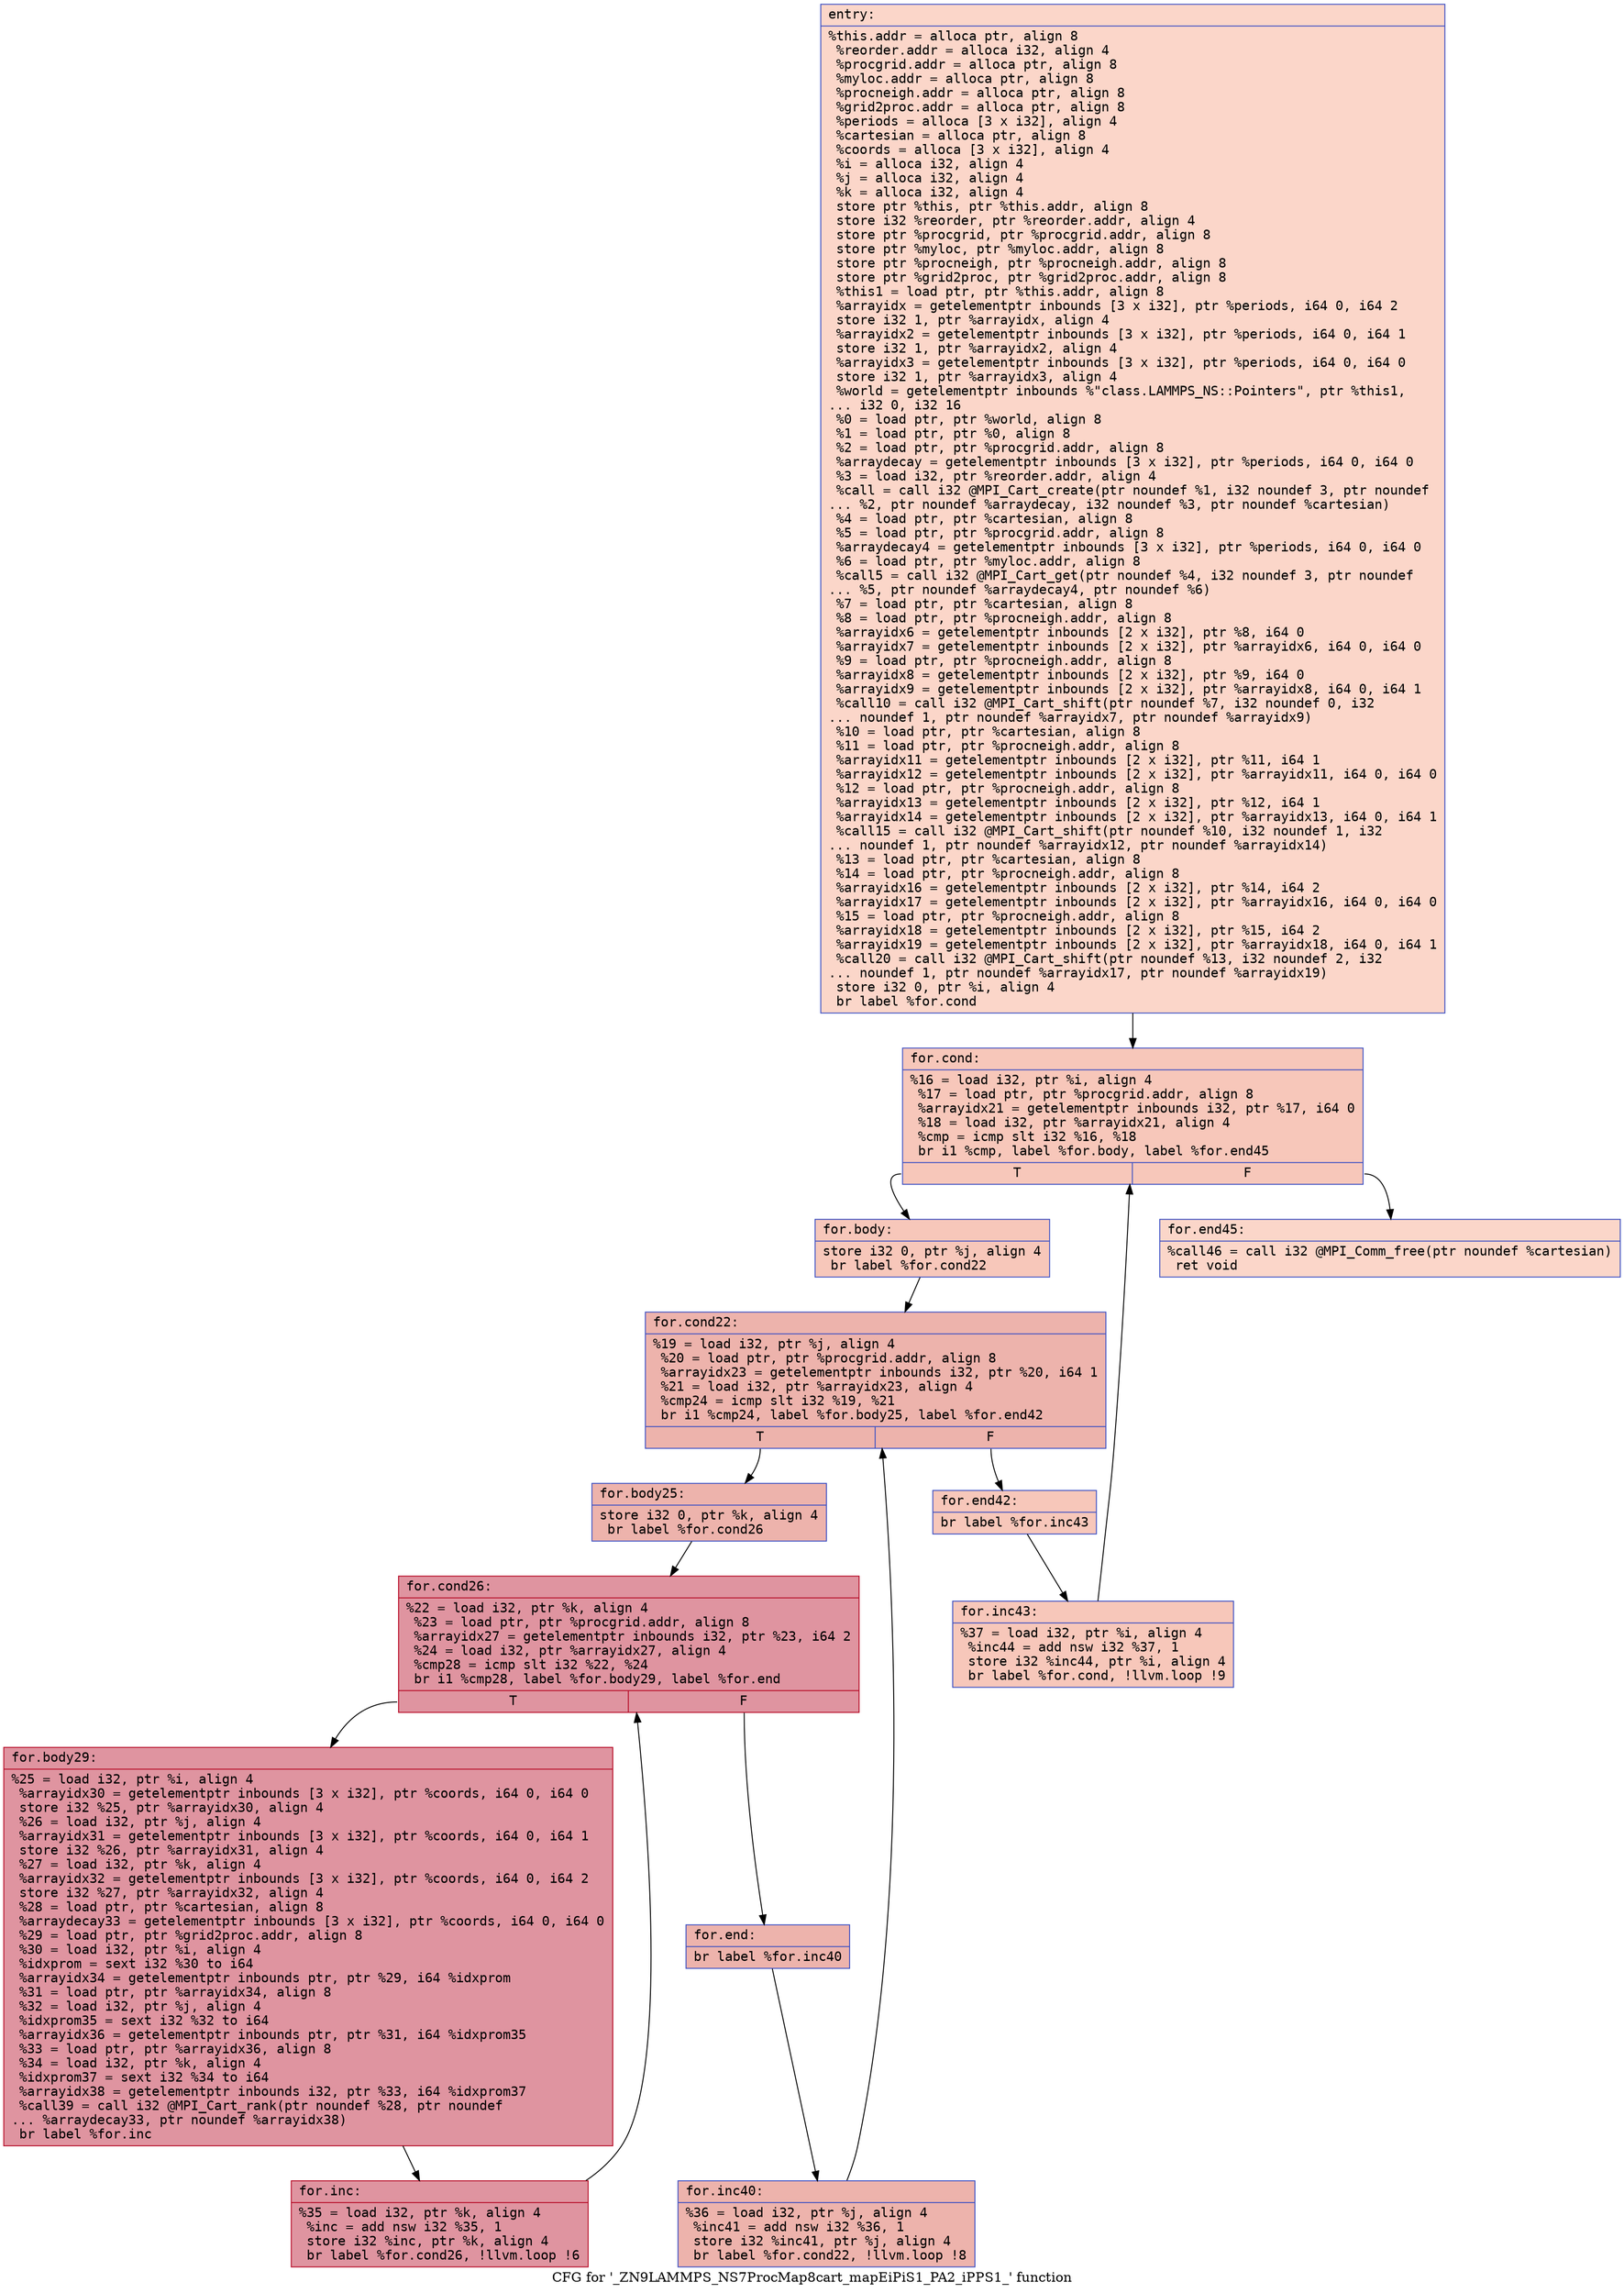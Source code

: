 digraph "CFG for '_ZN9LAMMPS_NS7ProcMap8cart_mapEiPiS1_PA2_iPPS1_' function" {
	label="CFG for '_ZN9LAMMPS_NS7ProcMap8cart_mapEiPiS1_PA2_iPPS1_' function";

	Node0x56099a539c60 [shape=record,color="#3d50c3ff", style=filled, fillcolor="#f6a38570" fontname="Courier",label="{entry:\l|  %this.addr = alloca ptr, align 8\l  %reorder.addr = alloca i32, align 4\l  %procgrid.addr = alloca ptr, align 8\l  %myloc.addr = alloca ptr, align 8\l  %procneigh.addr = alloca ptr, align 8\l  %grid2proc.addr = alloca ptr, align 8\l  %periods = alloca [3 x i32], align 4\l  %cartesian = alloca ptr, align 8\l  %coords = alloca [3 x i32], align 4\l  %i = alloca i32, align 4\l  %j = alloca i32, align 4\l  %k = alloca i32, align 4\l  store ptr %this, ptr %this.addr, align 8\l  store i32 %reorder, ptr %reorder.addr, align 4\l  store ptr %procgrid, ptr %procgrid.addr, align 8\l  store ptr %myloc, ptr %myloc.addr, align 8\l  store ptr %procneigh, ptr %procneigh.addr, align 8\l  store ptr %grid2proc, ptr %grid2proc.addr, align 8\l  %this1 = load ptr, ptr %this.addr, align 8\l  %arrayidx = getelementptr inbounds [3 x i32], ptr %periods, i64 0, i64 2\l  store i32 1, ptr %arrayidx, align 4\l  %arrayidx2 = getelementptr inbounds [3 x i32], ptr %periods, i64 0, i64 1\l  store i32 1, ptr %arrayidx2, align 4\l  %arrayidx3 = getelementptr inbounds [3 x i32], ptr %periods, i64 0, i64 0\l  store i32 1, ptr %arrayidx3, align 4\l  %world = getelementptr inbounds %\"class.LAMMPS_NS::Pointers\", ptr %this1,\l... i32 0, i32 16\l  %0 = load ptr, ptr %world, align 8\l  %1 = load ptr, ptr %0, align 8\l  %2 = load ptr, ptr %procgrid.addr, align 8\l  %arraydecay = getelementptr inbounds [3 x i32], ptr %periods, i64 0, i64 0\l  %3 = load i32, ptr %reorder.addr, align 4\l  %call = call i32 @MPI_Cart_create(ptr noundef %1, i32 noundef 3, ptr noundef\l... %2, ptr noundef %arraydecay, i32 noundef %3, ptr noundef %cartesian)\l  %4 = load ptr, ptr %cartesian, align 8\l  %5 = load ptr, ptr %procgrid.addr, align 8\l  %arraydecay4 = getelementptr inbounds [3 x i32], ptr %periods, i64 0, i64 0\l  %6 = load ptr, ptr %myloc.addr, align 8\l  %call5 = call i32 @MPI_Cart_get(ptr noundef %4, i32 noundef 3, ptr noundef\l... %5, ptr noundef %arraydecay4, ptr noundef %6)\l  %7 = load ptr, ptr %cartesian, align 8\l  %8 = load ptr, ptr %procneigh.addr, align 8\l  %arrayidx6 = getelementptr inbounds [2 x i32], ptr %8, i64 0\l  %arrayidx7 = getelementptr inbounds [2 x i32], ptr %arrayidx6, i64 0, i64 0\l  %9 = load ptr, ptr %procneigh.addr, align 8\l  %arrayidx8 = getelementptr inbounds [2 x i32], ptr %9, i64 0\l  %arrayidx9 = getelementptr inbounds [2 x i32], ptr %arrayidx8, i64 0, i64 1\l  %call10 = call i32 @MPI_Cart_shift(ptr noundef %7, i32 noundef 0, i32\l... noundef 1, ptr noundef %arrayidx7, ptr noundef %arrayidx9)\l  %10 = load ptr, ptr %cartesian, align 8\l  %11 = load ptr, ptr %procneigh.addr, align 8\l  %arrayidx11 = getelementptr inbounds [2 x i32], ptr %11, i64 1\l  %arrayidx12 = getelementptr inbounds [2 x i32], ptr %arrayidx11, i64 0, i64 0\l  %12 = load ptr, ptr %procneigh.addr, align 8\l  %arrayidx13 = getelementptr inbounds [2 x i32], ptr %12, i64 1\l  %arrayidx14 = getelementptr inbounds [2 x i32], ptr %arrayidx13, i64 0, i64 1\l  %call15 = call i32 @MPI_Cart_shift(ptr noundef %10, i32 noundef 1, i32\l... noundef 1, ptr noundef %arrayidx12, ptr noundef %arrayidx14)\l  %13 = load ptr, ptr %cartesian, align 8\l  %14 = load ptr, ptr %procneigh.addr, align 8\l  %arrayidx16 = getelementptr inbounds [2 x i32], ptr %14, i64 2\l  %arrayidx17 = getelementptr inbounds [2 x i32], ptr %arrayidx16, i64 0, i64 0\l  %15 = load ptr, ptr %procneigh.addr, align 8\l  %arrayidx18 = getelementptr inbounds [2 x i32], ptr %15, i64 2\l  %arrayidx19 = getelementptr inbounds [2 x i32], ptr %arrayidx18, i64 0, i64 1\l  %call20 = call i32 @MPI_Cart_shift(ptr noundef %13, i32 noundef 2, i32\l... noundef 1, ptr noundef %arrayidx17, ptr noundef %arrayidx19)\l  store i32 0, ptr %i, align 4\l  br label %for.cond\l}"];
	Node0x56099a539c60 -> Node0x56099a53d410[tooltip="entry -> for.cond\nProbability 100.00%" ];
	Node0x56099a53d410 [shape=record,color="#3d50c3ff", style=filled, fillcolor="#ec7f6370" fontname="Courier",label="{for.cond:\l|  %16 = load i32, ptr %i, align 4\l  %17 = load ptr, ptr %procgrid.addr, align 8\l  %arrayidx21 = getelementptr inbounds i32, ptr %17, i64 0\l  %18 = load i32, ptr %arrayidx21, align 4\l  %cmp = icmp slt i32 %16, %18\l  br i1 %cmp, label %for.body, label %for.end45\l|{<s0>T|<s1>F}}"];
	Node0x56099a53d410:s0 -> Node0x56099a53d740[tooltip="for.cond -> for.body\nProbability 96.88%" ];
	Node0x56099a53d410:s1 -> Node0x56099a53d7c0[tooltip="for.cond -> for.end45\nProbability 3.12%" ];
	Node0x56099a53d740 [shape=record,color="#3d50c3ff", style=filled, fillcolor="#ec7f6370" fontname="Courier",label="{for.body:\l|  store i32 0, ptr %j, align 4\l  br label %for.cond22\l}"];
	Node0x56099a53d740 -> Node0x56099a53d990[tooltip="for.body -> for.cond22\nProbability 100.00%" ];
	Node0x56099a53d990 [shape=record,color="#3d50c3ff", style=filled, fillcolor="#d6524470" fontname="Courier",label="{for.cond22:\l|  %19 = load i32, ptr %j, align 4\l  %20 = load ptr, ptr %procgrid.addr, align 8\l  %arrayidx23 = getelementptr inbounds i32, ptr %20, i64 1\l  %21 = load i32, ptr %arrayidx23, align 4\l  %cmp24 = icmp slt i32 %19, %21\l  br i1 %cmp24, label %for.body25, label %for.end42\l|{<s0>T|<s1>F}}"];
	Node0x56099a53d990:s0 -> Node0x56099a53e030[tooltip="for.cond22 -> for.body25\nProbability 96.88%" ];
	Node0x56099a53d990:s1 -> Node0x56099a53e0b0[tooltip="for.cond22 -> for.end42\nProbability 3.12%" ];
	Node0x56099a53e030 [shape=record,color="#3d50c3ff", style=filled, fillcolor="#d6524470" fontname="Courier",label="{for.body25:\l|  store i32 0, ptr %k, align 4\l  br label %for.cond26\l}"];
	Node0x56099a53e030 -> Node0x56099a53e280[tooltip="for.body25 -> for.cond26\nProbability 100.00%" ];
	Node0x56099a53e280 [shape=record,color="#b70d28ff", style=filled, fillcolor="#b70d2870" fontname="Courier",label="{for.cond26:\l|  %22 = load i32, ptr %k, align 4\l  %23 = load ptr, ptr %procgrid.addr, align 8\l  %arrayidx27 = getelementptr inbounds i32, ptr %23, i64 2\l  %24 = load i32, ptr %arrayidx27, align 4\l  %cmp28 = icmp slt i32 %22, %24\l  br i1 %cmp28, label %for.body29, label %for.end\l|{<s0>T|<s1>F}}"];
	Node0x56099a53e280:s0 -> Node0x56099a53e5e0[tooltip="for.cond26 -> for.body29\nProbability 96.88%" ];
	Node0x56099a53e280:s1 -> Node0x56099a53e660[tooltip="for.cond26 -> for.end\nProbability 3.12%" ];
	Node0x56099a53e5e0 [shape=record,color="#b70d28ff", style=filled, fillcolor="#b70d2870" fontname="Courier",label="{for.body29:\l|  %25 = load i32, ptr %i, align 4\l  %arrayidx30 = getelementptr inbounds [3 x i32], ptr %coords, i64 0, i64 0\l  store i32 %25, ptr %arrayidx30, align 4\l  %26 = load i32, ptr %j, align 4\l  %arrayidx31 = getelementptr inbounds [3 x i32], ptr %coords, i64 0, i64 1\l  store i32 %26, ptr %arrayidx31, align 4\l  %27 = load i32, ptr %k, align 4\l  %arrayidx32 = getelementptr inbounds [3 x i32], ptr %coords, i64 0, i64 2\l  store i32 %27, ptr %arrayidx32, align 4\l  %28 = load ptr, ptr %cartesian, align 8\l  %arraydecay33 = getelementptr inbounds [3 x i32], ptr %coords, i64 0, i64 0\l  %29 = load ptr, ptr %grid2proc.addr, align 8\l  %30 = load i32, ptr %i, align 4\l  %idxprom = sext i32 %30 to i64\l  %arrayidx34 = getelementptr inbounds ptr, ptr %29, i64 %idxprom\l  %31 = load ptr, ptr %arrayidx34, align 8\l  %32 = load i32, ptr %j, align 4\l  %idxprom35 = sext i32 %32 to i64\l  %arrayidx36 = getelementptr inbounds ptr, ptr %31, i64 %idxprom35\l  %33 = load ptr, ptr %arrayidx36, align 8\l  %34 = load i32, ptr %k, align 4\l  %idxprom37 = sext i32 %34 to i64\l  %arrayidx38 = getelementptr inbounds i32, ptr %33, i64 %idxprom37\l  %call39 = call i32 @MPI_Cart_rank(ptr noundef %28, ptr noundef\l... %arraydecay33, ptr noundef %arrayidx38)\l  br label %for.inc\l}"];
	Node0x56099a53e5e0 -> Node0x56099a53f800[tooltip="for.body29 -> for.inc\nProbability 100.00%" ];
	Node0x56099a53f800 [shape=record,color="#b70d28ff", style=filled, fillcolor="#b70d2870" fontname="Courier",label="{for.inc:\l|  %35 = load i32, ptr %k, align 4\l  %inc = add nsw i32 %35, 1\l  store i32 %inc, ptr %k, align 4\l  br label %for.cond26, !llvm.loop !6\l}"];
	Node0x56099a53f800 -> Node0x56099a53e280[tooltip="for.inc -> for.cond26\nProbability 100.00%" ];
	Node0x56099a53e660 [shape=record,color="#3d50c3ff", style=filled, fillcolor="#d6524470" fontname="Courier",label="{for.end:\l|  br label %for.inc40\l}"];
	Node0x56099a53e660 -> Node0x56099a53fc30[tooltip="for.end -> for.inc40\nProbability 100.00%" ];
	Node0x56099a53fc30 [shape=record,color="#3d50c3ff", style=filled, fillcolor="#d6524470" fontname="Courier",label="{for.inc40:\l|  %36 = load i32, ptr %j, align 4\l  %inc41 = add nsw i32 %36, 1\l  store i32 %inc41, ptr %j, align 4\l  br label %for.cond22, !llvm.loop !8\l}"];
	Node0x56099a53fc30 -> Node0x56099a53d990[tooltip="for.inc40 -> for.cond22\nProbability 100.00%" ];
	Node0x56099a53e0b0 [shape=record,color="#3d50c3ff", style=filled, fillcolor="#ec7f6370" fontname="Courier",label="{for.end42:\l|  br label %for.inc43\l}"];
	Node0x56099a53e0b0 -> Node0x56099a540080[tooltip="for.end42 -> for.inc43\nProbability 100.00%" ];
	Node0x56099a540080 [shape=record,color="#3d50c3ff", style=filled, fillcolor="#ec7f6370" fontname="Courier",label="{for.inc43:\l|  %37 = load i32, ptr %i, align 4\l  %inc44 = add nsw i32 %37, 1\l  store i32 %inc44, ptr %i, align 4\l  br label %for.cond, !llvm.loop !9\l}"];
	Node0x56099a540080 -> Node0x56099a53d410[tooltip="for.inc43 -> for.cond\nProbability 100.00%" ];
	Node0x56099a53d7c0 [shape=record,color="#3d50c3ff", style=filled, fillcolor="#f6a38570" fontname="Courier",label="{for.end45:\l|  %call46 = call i32 @MPI_Comm_free(ptr noundef %cartesian)\l  ret void\l}"];
}
